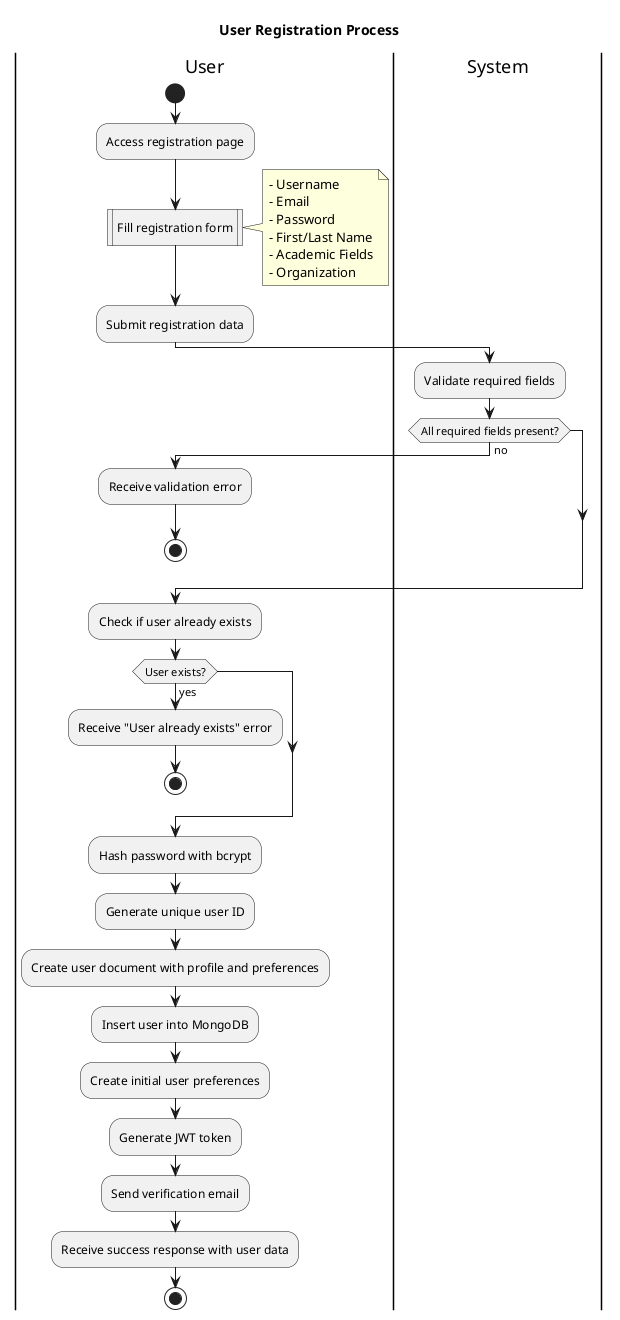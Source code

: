 @startuml APOSSS Activity Diagrams
!theme cerulean-outline
title APOSSS System Activity Diagrams
note top : AI-Powered Open-Science Semantic Search System\nComprehensive Activity Diagrams Collection

' ==============================================================================
' USER AUTHENTICATION & MANAGEMENT WORKFLOWS
' ==============================================================================

@startuml UserRegistration
title User Registration Process
|User|
start
:Access registration page;
:Fill registration form|
note right
  - Username
  - Email
  - Password
  - First/Last Name
  - Academic Fields
  - Organization
end note
:Submit registration data;
|System|
:Validate required fields;
if (All required fields present?) then (no)
  |User|
  :Receive validation error;
  stop
endif
:Check if user already exists;
if (User exists?) then (yes)
  |User|
  :Receive "User already exists" error;
  stop
endif
:Hash password with bcrypt;
:Generate unique user ID;
:Create user document with profile and preferences;
:Insert user into MongoDB;
:Create initial user preferences;
:Generate JWT token;
:Send verification email;
|User|
:Receive success response with user data;
stop
@enduml

@startuml UserLogin
title User Login Process
|User|
start
:Enter credentials;
note right : Email/Username + Password
:Submit login request;
|System|
:Find user by email/username;
if (User exists?) then (no)
  |User|
  :Receive "User not found" error;
  stop
endif
:Verify password with bcrypt;
if (Password valid?) then (no)
  |User|
  :Receive "Invalid credentials" error;
  stop
endif
:Generate JWT token;
:Update last login timestamp;
:Increment login count;
:Create user session;
:Track login interaction;
|User|
:Receive success with token and user data;
stop
@enduml

@startuml SocialAuthenticationGoogle
title Google OAuth Authentication Flow
|User|
start
:Click "Login with Google";
|System|
:Generate secure state token;
:Redirect to Google OAuth URL;
note right
  - client_id
  - redirect_uri
  - scope: openid email profile
  - state token
end note
|User|
:Authorize on Google;
|System|
:Receive redirect with auth code;
:Validate state token;
if (State valid?) then (no)
  |User|
  :Receive security error;
  stop
endif
:Exchange auth code for access token;
:Fetch user info from Google;
note right
  - Email
  - Name
  - Picture
  - Verified status
end note
:Check if user exists by email;
if (User exists?) then (yes)
  :Link Google account to existing user;
else (no)
  :Create new user from Google data;
  :Set email as verified;
  :Generate unique username;
endif
:Generate JWT token;
:Create user session;
:Track OAuth login;
|User|
:Receive success with token;
stop
@enduml

@startuml PasswordManagement
title Password Change Process
|User|
start
:Request password change;
|System|
:Authenticate current user;
if (User authenticated?) then (no)
  |User|
  :Receive authentication error;
  stop
endif
|User|
:Provide current password;
|System|
:Validate current password;
if (Current password valid?) then (no)
  |User|
  :Receive "Invalid current password" error;
  stop
endif
|User|
:Provide new password;
|System|
:Validate new password requirements;
if (New password valid?) then (no)
  |User|
  :Receive password requirements error;
  stop
endif
:Hash new password with bcrypt;
:Update password in database;
:Invalidate existing sessions;
:Generate new JWT token;
:Track password change interaction;
|User|
:Receive success response;
stop
@enduml

@startuml EmailVerification
title Email Verification Workflow
|System|
start
:Generate 6-digit verification code;
:Store code with expiry (10 minutes);
:Get user email and name;
:Compose verification email;
:Send email via SMTP;
if (Email sent successfully?) then (no)
  |User|
  :Receive email sending error;
  stop
endif
|User|
:Receive success message;
:Check email and find verification code;
:Enter verification code;
|System|
:Validate code format;
:Check code in database;
if (Code valid and not expired?) then (no)
  |User|
  :Receive "Invalid or expired code" error;
  stop
endif
:Mark email as verified;
:Delete verification code;
:Update user profile;
:Track verification interaction;
|User|
:Receive success response;
stop
@enduml

' ==============================================================================
' SEARCH & QUERY PROCESSING WORKFLOWS
' ==============================================================================

@startuml CompleteSearchProcess
title Complete Search Process (End-to-End)
|User|
start
:Enter search query;
:Submit search request;
|System|
:Get current user context;
fork
  :Track search interaction;
fork again
  :Clean and validate query;
  :Send query to LLM Processor;
  partition "LLM Processing" {
    :Detect language;
    :Correct spelling;
    :Extract entities;
    :Generate keywords;
    :Detect intent;
    :Identify academic fields;
  }
  :Validate LLM response;
end fork
:Extract search parameters;
partition "Multi-Database Search" {
  fork
    :Search Academic Library;
  fork again
    :Search Experts System;
  fork again
    :Search Research Papers;
  fork again
    :Search Laboratories;
  fork again
    :Search Funding Database;
  end fork
}
:Aggregate search results;
:Standardize result format;
partition "Ranking Process" {
  fork
    :Calculate heuristic scores;
  fork again
    :Calculate TF-IDF scores;
  fork again
    :Calculate intent scores;
  fork again
    :Calculate embedding scores;
  fork again
    :Calculate personalization scores;
  end fork
  :Apply ranking mode (hybrid/traditional/LTR);
  :Sort results by final scores;
  :Categorize by relevance (High/Medium/Low);
}
:Format response with metadata;
|User|
:Receive ranked search results;
stop
@enduml

@startuml QueryProcessingEnhancement
title Query Processing & LLM Enhancement
|System|
start
:Receive raw user query;
:Clean query (remove noise, normalize);
:Build comprehensive LLM prompt;
note right
  Include instructions for:
  - Language detection
  - Spelling correction
  - Intent detection
  - Entity extraction
  - Keyword generation
  - Academic field mapping
end note
:Send to Gemini-2.0-flash LLM;
:Parse JSON response from LLM;
if (Valid JSON response?) then (no)
  partition "Fallback Processing" {
    :Create basic fallback response;
    :Extract simple keywords;
    :Set default intent;
    :Log processing error;
  }
else (yes)
  :Validate response structure;
  :Enhance with backward compatibility;
  :Add processing metadata;
endif
:Return structured query data;
note right
  Enhanced query includes:
  - Corrected text
  - Detected entities
  - Generated keywords
  - Intent classification
  - Academic fields
  - Language info
end note
stop
@enduml

@startuml MultiDatabaseSearch
title Multi-Database Search Execution
start
:Receive processed query parameters;
:Extract search keywords and filters;
partition "Parallel Database Queries" {
  fork
    partition "Academic Library Search" {
      :Connect to Academic Library DB;
      :Search books collection;
      :Search journals collection;
      :Search projects collection;
      :Aggregate academic results;
    }
  fork again
    partition "Experts System Search" {
      :Connect to Experts System DB;
      :Search experts collection;
      :Search certificates collection;
      :Link certificates to experts;
      :Aggregate expert results;
    }
  fork again
    partition "Research Papers Search" {
      :Connect to Research Papers DB;
      :Search articles collection;
      :Search conferences collection;
      :Search theses collection;
      :Aggregate paper results;
    }
  fork again
    partition "Laboratories Search" {
      :Connect to Laboratories DB;
      :Search equipment collection;
      :Search materials collection;
      :Check availability status;
      :Aggregate lab results;
    }
  fork again
    partition "Funding Search" {
      :Connect to Funding DB;
      :Search research projects;
      :Search institutions;
      :Search funding records;
      :Fix broken institution IDs;
      :Aggregate funding results;
    }
  end fork
}
:Merge all database results;
:Remove duplicates;
:Standardize result format;
:Add search metadata;
:Return aggregated results;
stop
@enduml

@startuml HybridSearchStrategy
title Hybrid Search Strategy (Semantic + Keyword)
start
:Receive processed query;
:Check if pre-built index available;
if (FAISS index available?) then (yes)
  fork
    partition "Semantic Search" {
      :Build enhanced query with LLM data;
      :Generate query embedding;
      :Search FAISS index;
      :Get top 100 semantic matches;
      :Extract similarity scores;
    }
  fork again
    partition "Traditional Keyword Search" {
      :Build MongoDB queries;
      :Execute across all databases;
      :Apply text search and regex;
      :Get keyword-based results;
    }
  end fork
  partition "Result Merging" {
    :Create result mappings by ID;
    :Prioritize hybrid matches (in both searches);
    :Add semantic-only results;
    :Add keyword-only results;
    :Merge similarity scores;
    :Mark search source (hybrid/semantic/traditional);
  }
else (no)
  :Fall back to traditional search only;
  :Log pre-index unavailable;
endif
:Return merged results with metadata;
stop
@enduml

' ==============================================================================
' RANKING & AI/ML WORKFLOWS  
' ==============================================================================

@startuml MultiAlgorithmRanking
title Multi-Algorithm Ranking Process
start
:Receive search results and processed query;
:Initialize ranking components;
fork
  partition "Heuristic Ranking" {
    :Calculate keyword match scores;
    :Apply field-specific bonuses;
    :Check exact phrase matches;
    :Apply recency bonuses;
    :Calculate availability bonuses;
  }
fork again
  partition "TF-IDF Scoring" {
    :Build document corpus;
    :Vectorize query and documents;
    :Calculate cosine similarity;
    :Normalize TF-IDF scores;
  }
fork again
  partition "Intent Alignment" {
    :Map query intent to resource types;
    :Calculate field alignment scores;
    :Apply intent confidence weighting;
    :Boost matching resource types;
  }
fork again
  partition "Embedding Similarity" {
    :Generate real-time embeddings;
    :Calculate semantic similarity;
    :Apply caching for performance;
    :Normalize similarity scores;
  }
fork again
  partition "Personalization" {
    :Analyze user interaction history;
    :Calculate type preferences;
    :Apply author preferences;
    :Consider complexity preferences;
    :Generate query similarity boost;
  }
end fork
:Combine scores based on ranking mode;
if (Ranking mode?) then (traditional)
  :Weight all scores equally (20% each);
elseif (ltr_only)
  :Use pure LTR model scoring;
else (hybrid)
  :Combine 70% LTR + 30% traditional;
endif
:Sort results by final scores;
:Categorize by relevance levels;
:Add score breakdown to results;
stop
@enduml

@startuml LearningToRankWorkflow
title Learning-to-Rank (LTR) Training & Prediction
start
:Collect user feedback data;
:Filter feedback with sufficient quality;
if (Enough training data?) then (no)
  :Return "Insufficient data" message;
  stop
endif
partition "Feature Engineering" {
  :Extract textual features (BM25, n-grams);
  :Extract metadata features (recency, authority);
  :Extract LLM features (intent, entities);
  :Extract user features (CTR, ratings);
  :Extract current ranking scores;
  :Create feature matrix (50+ features);
}
partition "Model Training" {
  :Split data (80% train, 20% validation);
  :Create XGBoost ranking datasets;
  :Set ranking-specific parameters;
  :Train XGBoost model;
  :Evaluate with NDCG metric;
  :Calculate feature importance;
}
:Save trained model;
:Update model statistics;
:Log training completion;
note right : Model ready for prediction
partition "Prediction Process" {
  :Extract features for new results;
  :Apply trained model;
  :Generate ranking scores;
  :Sort by predicted relevance;
}
stop
@enduml

@startuml FeedbackCollection
title User Feedback Collection Process
|User|
start
:View search results;
:Provide feedback;
note right
  - Rating (1-5 stars)
  - Thumbs up/down
  - Text comments
end note
:Submit feedback;
|System|
:Validate feedback data;
if (Valid feedback?) then (no)
  |User|
  :Receive validation error;
  stop
endif
:Enhance with metadata;
note right
  - Timestamp
  - User session
  - Query context
  - Result details
end note
fork
  :Store in MongoDB collection;
fork again
  :Store in backup file (JSONL);
end fork
:Track user interaction;
:Update user statistics;
:Generate feedback analytics;
|User|
:Receive success confirmation;
stop
@enduml

@startuml IndexBuilding
title FAISS Index Building Process
start
:Initialize index builder;
:Check for existing progress;
partition "Document Fetching" {
  fork
    :Fetch Academic Library docs;
  fork again
    :Fetch Experts System docs;
  fork again
    :Fetch Research Papers docs;
  fork again
    :Fetch Laboratories docs;
  end fork
  :Standardize document formats;
  :Save progress checkpoints;
}
partition "Embedding Generation" {
  :Initialize sentence transformer model;
  :Process documents in batches (100);
  while (More documents?) is (yes)
    :Extract document text;
    :Generate embeddings;
    :Add to FAISS index;
    :Cache document metadata;
    :Update progress;
  endwhile (no)
}
:Save FAISS index to disk;
:Save document cache;
:Generate index statistics;
:Log completion status;
stop
@enduml

@startuml SystemHealthMonitoring
title System Health Monitoring Workflow
start
:Receive health check request;
fork
  partition "Database Connections" {
    :Test Academic Library connection;
    :Test Experts System connection;
    :Test Research Papers connection;
    :Test Laboratories connection;
    :Test Funding database connection;
    :Test APOSSS database connection;
  }
fork again
  partition "Component Status" {
    :Check LLM processor status;
    :Check embedding ranker status;
    :Check LTR model status;
    :Check FAISS index status;
    :Check cache systems status;
  }
fork again
  partition "Performance Metrics" {
    :Measure response times;
    :Check memory usage;
    :Monitor CPU utilization;
    :Check disk space;
    :Measure cache hit rates;
  }
end fork
:Aggregate health status;
:Generate health report;
if (All systems healthy?) then (yes)
  :Return OK status;
else (no)
  :Return warning/error status;
  :Log system issues;
endif
stop
@enduml

@startuml UserPreferencesManagement
title User Preferences Management
|User|
start
:Access preferences page;
|System|
:Load current preferences;
|User|
:View preference categories;
partition "Preference Categories" {
  :Search preferences|
  note right
    - Resource types
    - Databases
    - Language
    - Results per page
  end note
  :Notification preferences|
  note right
    - Email notifications
    - Search alerts
    - Feedback requests
  end note
  :Privacy settings|
  note right
    - Profile visibility
    - Interaction tracking
    - Personalization
  end note
  :UI preferences|
  note right
    - Theme
    - Display language
  end note
}
:Modify preferences;
|System|
:Validate preference values;
if (Valid preferences?) then (no)
  |User|
  :See validation errors;
  stop
endif
:Update preferences in database;
:Apply immediate UI changes;
:Track preference change;
|User|
:See success message;
stop
@enduml

@startuml BookmarkManagement
title Bookmark System Workflow
|User|
start
:View search result;
:Click bookmark toggle;
|System|
:Check if result already bookmarked;
if (Already bookmarked?) then (yes)
  :Remove from bookmarks;
  :Update bookmark count (-1);
  |User|
  :See "Removed" message;
else (no)
  |System|
  :Add to bookmarks;
  :Store bookmark metadata;
  note right
    - Result ID
    - Title
    - Type
    - Bookmark timestamp
    - Tags (if any)
  end note
  :Update bookmark count (+1);
  |User|
  :See "Added" message;
endif
|System|
:Track bookmark interaction;
|User|
:See updated bookmark icon;
stop
@enduml

@startuml ErrorHandlingRecovery
title Error Handling & Recovery Process
start
:System component encounters error;
:Log error details;
:Determine error severity;
if (Critical error?) then (yes)
  partition "Critical Error Handling" {
    :Activate circuit breaker;
    :Switch to fallback mode;
    :Notify administrators;
    :Return graceful error response;
  }
elseif (Recoverable error?) then (yes)
  partition "Recovery Attempt" {
    :Retry operation (max 3 times);
    if (Retry successful?) then (yes)
      :Log recovery success;
      :Continue normal operation;
    else (no)
      :Switch to degraded mode;
      :Log persistent failure;
    endif
  }
else (minor)
  partition "Minor Error Handling" {
    :Log warning;
    :Continue with default values;
    :Monitor for error patterns;
  }
endif
:Update system health metrics;
:Return appropriate response;
stop
@enduml

' ==============================================================================
' ADVANCED FEATURES & PERSONALIZATION WORKFLOWS
' ==============================================================================

@startuml PersonalizationEngine
title Personalization Engine Workflow
|User|
start
:Submit search request;
|System|
:Receive user search request;
:Get user interaction history;
if (User has history?) then (no)
  :Use default preferences;
  :Apply anonymous personalization;
else (yes)
  partition "Behavior Analysis" {
    :Analyze search patterns;
    :Extract preferred resource types;
    :Identify favorite academic fields;
    :Calculate author preferences;
    :Determine complexity preferences;
    :Analyze temporal patterns;
  }
  partition "Preference Generation" {
    :Generate type preference weights;
    :Calculate field affinity scores;
    :Compute recency preferences;
    :Generate query similarity boosts;
    :Create personalization profile;
  }
endif
:Apply personalization to ranking;
:Adjust result ordering;
:Store updated preferences;
:Track personalization effectiveness;
|User|
:Receive personalized results;
stop
@enduml

@startuml MultilingualSupport
title Multilingual Support Process
|User|
start
:Submit query in any language;
|System|
:Receive user query;
:Detect query language using LLM;
if (Language is English?) then (yes)
  :Proceed with original query;
else (no)
  partition "Translation Process" {
    :Correct spelling in original language;
    :Translate to English using LLM;
    :Preserve important original terms;
    :Handle cultural context;
    :Generate alternative romanizations;
  }
endif
:Extract keywords from both languages;
:Build enhanced search query;
:Execute multilingual search;
|User|
:Receive results with language context;
stop
@enduml

@startuml RealTimeSimilarity
title Real-time Similarity Calculation
start
:Receive similarity request;
:Check embedding cache;
fork
  partition "Query Processing" {
    :Build enhanced query text;
    if (Query cached?) then (yes)
      :Retrieve cached embedding;
    else (no)
      :Generate query embedding;
      :Cache for future use;
    endif
  }
fork again
  partition "Document Processing" {
    while (More documents?) is (yes)
      :Extract document text;
      if (Document cached?) then (yes)
        :Retrieve cached embedding;
      else (no)
        :Generate document embedding;
        :Cache for future use;
      endif
    endwhile (no)
  }
end fork
:Calculate cosine similarities;
:Normalize similarity scores;
:Return similarity rankings;
stop
@enduml

@startuml KnowledgeGraphConstruction
title Knowledge Graph Construction Workflow
start
:Receive search results;
:Initialize NetworkX graph;
partition "Node Creation" {
  while (More results?) is (yes)
    :Identify result type;
    if (Paper/Article?) then (yes)
      :Add paper node;
      :Extract authors;
      :Extract keywords;
      :Extract citations;
    elseif (Expert?) then (yes)
      :Add expert node;
      :Extract expertise areas;
      :Extract affiliations;
    elseif (Equipment?) then (yes)
      :Add equipment node;
      :Extract specifications;
      :Extract location;
    endif
  endwhile (no)
}
partition "Edge Creation" {
  :Create authorship edges;
  :Create citation edges;
  :Create collaboration edges;
  :Create keyword associations;
  :Create institutional affiliations;
}
:Calculate PageRank scores;
:Compute authority metrics;
:Generate connection strengths;
:Return graph features;
stop
@enduml

' ==============================================================================
' ANALYTICS & REPORTING WORKFLOWS
' ==============================================================================

@startuml UsageAnalyticsCollection
title Usage Analytics Collection Workflow
start
:User performs system action;
:Capture action metadata;
note right
  - User ID
  - Action type
  - Timestamp
  - Session info
  - Performance metrics
end note
partition "Data Categorization" {
  if (Search action?) then (yes)
    :Track search patterns;
    :Record query complexity;
    :Monitor result interactions;
  elseif (Feedback action?) then (yes)
    :Track rating patterns;
    :Record satisfaction metrics;
    :Monitor engagement levels;
  elseif (Navigation action?) then (yes)
    :Track page flows;
    :Record time spent;
    :Monitor feature usage;
  endif
}
:Store in analytics database;
:Update real-time dashboards;
:Trigger automated reports;
stop
@enduml

@startuml FeedbackAnalytics
title Feedback Analytics Process
start
:Collect all user feedback;
:Filter by time period;
:Group by analysis dimensions;
partition "Statistical Analysis" {
  :Calculate average ratings;
  :Compute satisfaction trends;
  :Identify rating patterns;
  :Analyze comment sentiment;
  :Track improvement metrics;
}
partition "Insight Generation" {
  :Identify problem areas;
  :Detect quality issues;
  :Find successful patterns;
  :Generate recommendations;
  :Create improvement priorities;
}
:Generate analytics reports;
:Update performance dashboards;
:Notify system administrators;
stop
@enduml

@startuml PerformanceMonitoring
title Performance Monitoring Workflow
start
:Start performance monitoring;
:Initialize metric collectors;
fork
  partition "Response Time Monitoring" {
    :Track search query times;
    :Monitor LLM response times;
    :Measure database query times;
    :Record embedding calculation times;
  }
fork again
  partition "Resource Monitoring" {
    :Monitor CPU usage;
    :Track memory consumption;
    :Monitor disk I/O;
    :Check network latency;
  }
fork again
  partition "System Health Monitoring" {
    :Check component availability;
    :Monitor error rates;
    :Track cache hit ratios;
    :Monitor queue depths;
  }
end fork
:Aggregate performance metrics;
:Compare against thresholds;
if (Performance degraded?) then (yes)
  :Trigger alerts;
  :Log performance issues;
  :Activate auto-scaling;
else (no)
  :Continue normal monitoring;
endif
:Update performance dashboards;
:Generate periodic reports;
stop
@enduml

' ==============================================================================
' INTEGRATION & API WORKFLOWS
' ==============================================================================

@startuml ExternalServiceIntegration
title External Service Integration Workflow
start
:Receive API request;
:Validate request parameters;
:Authenticate service call;
if (Valid authentication?) then (no)
  :Return authentication error;
  stop
endif
partition "Service Selection" {
  if (LLM service?) then (yes)
    partition "Gemini API Integration" {
      :Prepare Gemini request;
      :Apply safety settings;
      :Send to Google AI;
      :Handle response/errors;
      :Parse structured output;
    }
  elseif (OAuth service?) then (yes)
    partition "OAuth Provider Integration" {
      :Generate authorization URL;
      :Handle callback;
      :Exchange code for token;
      :Fetch user profile;
      :Map to internal format;
    }
  elseif (Email service?) then (yes)
    partition "SMTP Integration" {
      :Compose email message;
      :Configure SMTP settings;
      :Send email;
      :Handle delivery status;
      :Log email activity;
    }
  endif
}
:Process service response;
:Transform to internal format;
:Return processed result;
stop
@enduml

@startuml APIRequestProcessing
title API Request Processing Workflow
start
:Receive HTTP request;
:Parse request headers and body;
:Validate request format;
if (Valid format?) then (no)
  :Return 400 Bad Request;
  stop
endif
:Check rate limiting;
if (Rate limit exceeded?) then (yes)
  :Return 429 Too Many Requests;
  stop
endif
:Authenticate request;
if (Authentication required?) then (yes)
  if (Valid authentication?) then (no)
    :Return 401 Unauthorized;
    stop
  endif
endif
:Route to appropriate handler;
:Process business logic;
:Handle any errors gracefully;
:Format response;
:Add response headers;
:Return HTTP response;
stop
@enduml

@startuml FundingIntegration
title Funding Integration Workflow
start
:User searches for funding opportunities;
:Query funding database;
:Search research projects;
:Search institutions;
:Search funding records;
partition "Data Processing" {
  :Fix broken institution IDs;
  :Validate funding amounts;
  :Parse deadline dates;
  :Extract eligibility criteria;
  :Categorize funding types;
}
partition "Matching & Ranking" {
  :Match with user research areas;
  :Calculate eligibility scores;
  :Apply deadline urgency;
  :Rank by relevance;
  :Add application complexity;
}
:Format funding recommendations;
:Add application guidelines;
:Include contact information;
:Return funding opportunities;
stop
@enduml

' ==============================================================================
' DATA PROCESSING & MAINTENANCE WORKFLOWS
' ==============================================================================

@startuml BatchProcessing
title Batch Processing Workflow
start
:Initialize batch processor;
:Load processing configuration;
:Check system resources;
partition "Batch Job Selection" {
  if (Index rebuild?) then (yes)
    :Process document embeddings;
    :Rebuild FAISS index;
    :Update cache systems;
  elseif (Model retraining?) then (yes)
    :Collect training data;
    :Extract features;
    :Train LTR model;
    :Validate performance;
  elseif (Data cleanup?) then (yes)
    :Clean old sessions;
    :Archive old feedback;
    :Optimize database indexes;
  endif
}
:Monitor progress;
:Handle interruptions gracefully;
:Log batch completion;
:Update system status;
:Schedule next batch;
stop
@enduml

@startuml DatabaseMigration
title Database Migration & Synchronization
start
:Initialize migration process;
:Validate source and target schemas;
:Create migration plan;
partition "Data Migration" {
  :Export source data;
  :Transform data format;
  :Validate data integrity;
  :Import to target database;
  :Verify migration success;
}
partition "Index Migration" {
  :Rebuild search indexes;
  :Update FAISS embeddings;
  :Refresh cache systems;
  :Validate index integrity;
}
:Test system functionality;
:Switch to new database;
:Monitor for issues;
:Archive old database;
stop
@enduml

@startuml CacheManagement
title Cache Management Process
start
:Monitor cache performance;
:Check cache hit rates;
:Analyze cache usage patterns;
if (Cache performance degraded?) then (yes)
  partition "Cache Optimization" {
    :Identify cold cache entries;
    :Remove expired entries;
    :Compact cache storage;
    :Redistribute hot entries;
    :Adjust cache sizes;
  }
elseif (Cache warming needed?) then (yes)
  partition "Cache Warming" {
    :Identify popular queries;
    :Pre-generate embeddings;
    :Pre-calculate similarities;
    :Load frequent documents;
    :Update cache statistics;
  }
else (maintenance)
  partition "Routine Maintenance" {
    :Clean expired entries;
    :Update cache metrics;
    :Backup cache data;
    :Verify cache integrity;
  }
endif
:Update cache configuration;
:Monitor cache health;
:Generate cache reports;
stop
@enduml

@startuml ModelDeployment
title Model Training & Deployment Process
start
:Collect sufficient training data;
:Validate data quality;
if (Data quality sufficient?) then (no)
  :Request more feedback;
  :Improve data collection;
  stop
endif
partition "Model Training" {
  :Prepare training datasets;
  :Extract comprehensive features;
  :Split train/validation sets;
  :Train XGBoost model;
  :Evaluate model performance;
  :Calculate feature importance;
}
if (Model performance acceptable?) then (no)
  :Adjust hyperparameters;
  :Engineer new features;
  :Retry training;
else (yes)
  partition "Model Deployment" {
    :Save trained model;
    :Create model backup;
    :Update model metadata;
    :Deploy to production;
    :Monitor deployment;
  }
endif
:Update model statistics;
:Schedule next training;
stop
@enduml

@startuml ContinuousLearning
title Continuous Learning Workflow
start
:Monitor user feedback continuously;
:Accumulate feedback data;
if (Sufficient new feedback?) then (yes)
  :Extract learning signals;
  :Update training dataset;
  :Retrain ranking models;
  :Evaluate improvement;
  if (Improvement detected?) then (yes)
    :Deploy updated model;
    :Track performance gains;
  else (no)
    :Keep existing model;
    :Log training attempt;
  endif
else (no)
  :Continue monitoring;
endif
:Analyze learning patterns;
:Identify improvement opportunities;
:Schedule next learning cycle;
stop
@enduml

note bottom
  APOSSS Activity Diagrams - Part 2
  Advanced Features, Analytics, Integration & Data Processing
  Total: 42 comprehensive activity diagrams covering all system workflows
end note

@enduml 